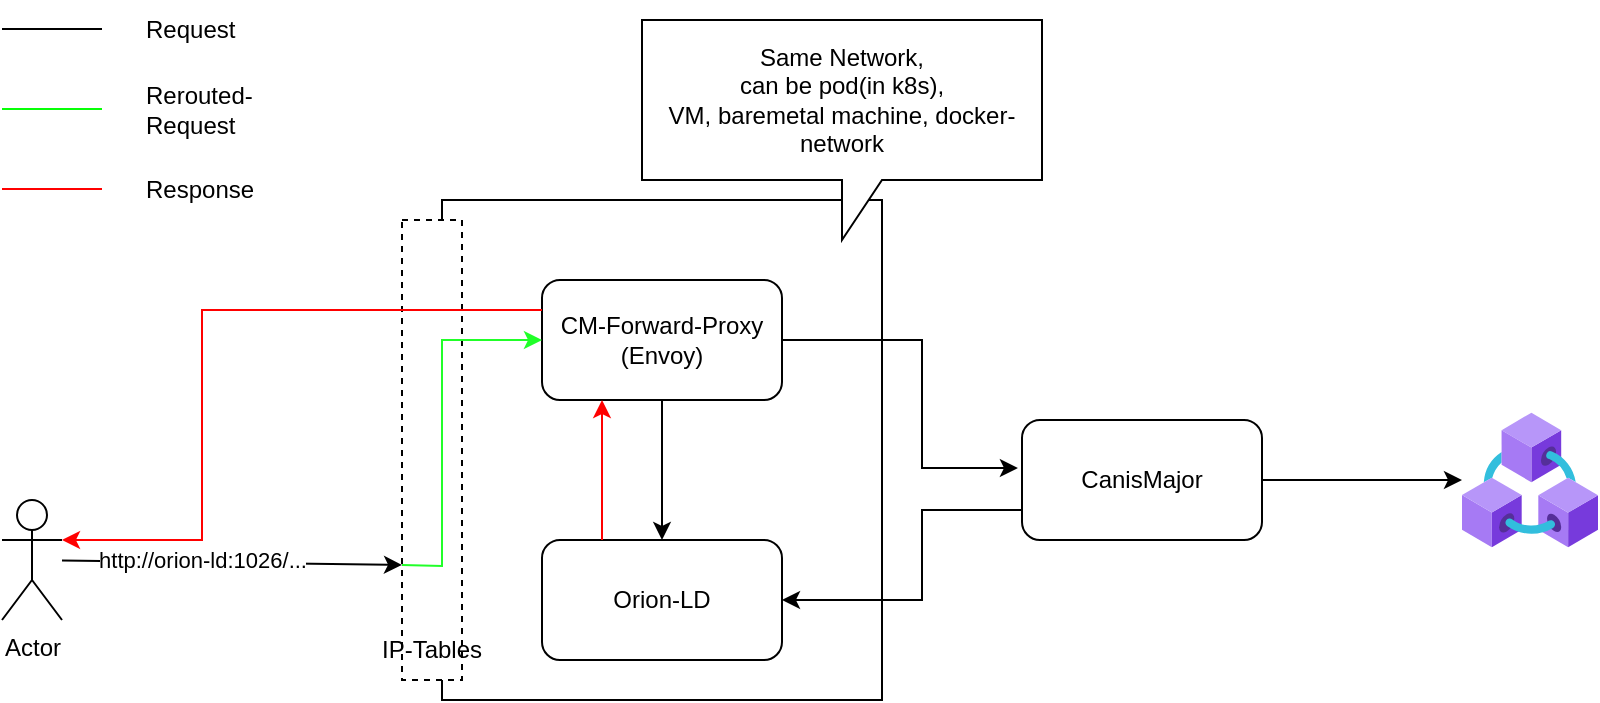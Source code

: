 <mxfile version="17.3.0" type="device"><diagram id="y-VegHhWoJuonWKb9j-L" name="Page-1"><mxGraphModel dx="2512" dy="873" grid="1" gridSize="10" guides="1" tooltips="1" connect="1" arrows="1" fold="1" page="1" pageScale="1" pageWidth="850" pageHeight="1100" math="0" shadow="0"><root><mxCell id="0"/><mxCell id="1" parent="0"/><mxCell id="d6tfuAkb-378Wq72PjGM-10" value="" style="rounded=0;whiteSpace=wrap;html=1;" vertex="1" parent="1"><mxGeometry x="150" y="160" width="220" height="250" as="geometry"/></mxCell><mxCell id="d6tfuAkb-378Wq72PjGM-6" value="" style="group" vertex="1" connectable="0" parent="1"><mxGeometry x="200" y="180" width="138" height="80" as="geometry"/></mxCell><mxCell id="d6tfuAkb-378Wq72PjGM-1" value="&lt;div&gt;CM-Forward-Proxy&lt;/div&gt;&lt;div&gt;(Envoy)&lt;br&gt;&lt;/div&gt;" style="rounded=1;whiteSpace=wrap;html=1;" vertex="1" parent="d6tfuAkb-378Wq72PjGM-6"><mxGeometry y="20" width="120" height="60" as="geometry"/></mxCell><mxCell id="d6tfuAkb-378Wq72PjGM-4" value="" style="shape=image;html=1;verticalAlign=top;verticalLabelPosition=bottom;labelBackgroundColor=#ffffff;imageAspect=0;aspect=fixed;image=https://cdn0.iconfinder.com/data/icons/social-media-2104/24/social_media_social_media_logo_docker-128.png" vertex="1" parent="d6tfuAkb-378Wq72PjGM-6"><mxGeometry x="100" width="38" height="38" as="geometry"/></mxCell><mxCell id="d6tfuAkb-378Wq72PjGM-7" value="" style="group" vertex="1" connectable="0" parent="1"><mxGeometry x="440" y="250" width="138" height="80" as="geometry"/></mxCell><mxCell id="d6tfuAkb-378Wq72PjGM-3" value="&lt;div&gt;CanisMajor&lt;/div&gt;" style="rounded=1;whiteSpace=wrap;html=1;" vertex="1" parent="d6tfuAkb-378Wq72PjGM-7"><mxGeometry y="20" width="120" height="60" as="geometry"/></mxCell><mxCell id="d6tfuAkb-378Wq72PjGM-5" value="" style="shape=image;html=1;verticalAlign=top;verticalLabelPosition=bottom;labelBackgroundColor=#ffffff;imageAspect=0;aspect=fixed;image=https://cdn0.iconfinder.com/data/icons/social-media-2104/24/social_media_social_media_logo_docker-128.png" vertex="1" parent="d6tfuAkb-378Wq72PjGM-7"><mxGeometry x="100" width="38" height="38" as="geometry"/></mxCell><mxCell id="d6tfuAkb-378Wq72PjGM-9" value="" style="group" vertex="1" connectable="0" parent="1"><mxGeometry x="200" y="310" width="138" height="80" as="geometry"/></mxCell><mxCell id="d6tfuAkb-378Wq72PjGM-2" value="&lt;div&gt;Orion-LD&lt;/div&gt;" style="rounded=1;whiteSpace=wrap;html=1;" vertex="1" parent="d6tfuAkb-378Wq72PjGM-9"><mxGeometry y="20" width="120" height="60" as="geometry"/></mxCell><mxCell id="d6tfuAkb-378Wq72PjGM-8" value="" style="shape=image;html=1;verticalAlign=top;verticalLabelPosition=bottom;labelBackgroundColor=#ffffff;imageAspect=0;aspect=fixed;image=https://cdn0.iconfinder.com/data/icons/social-media-2104/24/social_media_social_media_logo_docker-128.png" vertex="1" parent="d6tfuAkb-378Wq72PjGM-9"><mxGeometry x="100" width="38" height="38" as="geometry"/></mxCell><mxCell id="d6tfuAkb-378Wq72PjGM-11" value="&lt;div&gt;Same Network,&lt;/div&gt;&lt;div&gt;can be pod(in k8s),&lt;/div&gt;&lt;div&gt;VM, baremetal machine, docker-network&lt;br&gt;&lt;/div&gt;" style="shape=callout;whiteSpace=wrap;html=1;perimeter=calloutPerimeter;" vertex="1" parent="1"><mxGeometry x="250" y="70" width="200" height="110" as="geometry"/></mxCell><mxCell id="d6tfuAkb-378Wq72PjGM-12" value="" style="rounded=0;whiteSpace=wrap;html=1;dashed=1;" vertex="1" parent="1"><mxGeometry x="130" y="170" width="30" height="230" as="geometry"/></mxCell><mxCell id="d6tfuAkb-378Wq72PjGM-13" value="Actor" style="shape=umlActor;verticalLabelPosition=bottom;verticalAlign=top;html=1;outlineConnect=0;" vertex="1" parent="1"><mxGeometry x="-70" y="310" width="30" height="60" as="geometry"/></mxCell><mxCell id="d6tfuAkb-378Wq72PjGM-14" value="" style="endArrow=classic;html=1;rounded=0;entryX=0;entryY=0.75;entryDx=0;entryDy=0;" edge="1" parent="1" source="d6tfuAkb-378Wq72PjGM-13" target="d6tfuAkb-378Wq72PjGM-12"><mxGeometry width="50" height="50" relative="1" as="geometry"><mxPoint x="-50" y="320" as="sourcePoint"/><mxPoint x="-130" y="220" as="targetPoint"/></mxGeometry></mxCell><mxCell id="d6tfuAkb-378Wq72PjGM-15" value="http://orion-ld:1026/..." style="edgeLabel;html=1;align=center;verticalAlign=middle;resizable=0;points=[];" vertex="1" connectable="0" parent="d6tfuAkb-378Wq72PjGM-14"><mxGeometry x="-0.283" y="3" relative="1" as="geometry"><mxPoint x="9" y="2" as="offset"/></mxGeometry></mxCell><mxCell id="d6tfuAkb-378Wq72PjGM-16" value="" style="endArrow=classic;html=1;rounded=0;exitX=0;exitY=0.75;exitDx=0;exitDy=0;entryX=0;entryY=0.5;entryDx=0;entryDy=0;strokeColor=#21FF29;" edge="1" parent="1" source="d6tfuAkb-378Wq72PjGM-12" target="d6tfuAkb-378Wq72PjGM-1"><mxGeometry width="50" height="50" relative="1" as="geometry"><mxPoint x="-60" y="200" as="sourcePoint"/><mxPoint x="-10" y="150" as="targetPoint"/><Array as="points"><mxPoint x="150" y="343"/><mxPoint x="150" y="230"/></Array></mxGeometry></mxCell><mxCell id="d6tfuAkb-378Wq72PjGM-17" value="" style="endArrow=classic;html=1;rounded=0;strokeColor=#000000;exitX=1;exitY=0.5;exitDx=0;exitDy=0;entryX=-0.017;entryY=0.4;entryDx=0;entryDy=0;entryPerimeter=0;" edge="1" parent="1" source="d6tfuAkb-378Wq72PjGM-1" target="d6tfuAkb-378Wq72PjGM-3"><mxGeometry width="50" height="50" relative="1" as="geometry"><mxPoint x="440" y="490" as="sourcePoint"/><mxPoint x="490" y="440" as="targetPoint"/><Array as="points"><mxPoint x="390" y="230"/><mxPoint x="390" y="294"/></Array></mxGeometry></mxCell><mxCell id="d6tfuAkb-378Wq72PjGM-18" value="" style="endArrow=classic;html=1;rounded=0;strokeColor=#000000;exitX=0.5;exitY=1;exitDx=0;exitDy=0;entryX=0.5;entryY=0;entryDx=0;entryDy=0;" edge="1" parent="1" source="d6tfuAkb-378Wq72PjGM-1" target="d6tfuAkb-378Wq72PjGM-2"><mxGeometry width="50" height="50" relative="1" as="geometry"><mxPoint x="450" y="460" as="sourcePoint"/><mxPoint x="500" y="410" as="targetPoint"/></mxGeometry></mxCell><mxCell id="d6tfuAkb-378Wq72PjGM-19" value="" style="endArrow=classic;html=1;rounded=0;strokeColor=#000000;exitX=0;exitY=0.75;exitDx=0;exitDy=0;entryX=1;entryY=0.5;entryDx=0;entryDy=0;" edge="1" parent="1" source="d6tfuAkb-378Wq72PjGM-3" target="d6tfuAkb-378Wq72PjGM-2"><mxGeometry width="50" height="50" relative="1" as="geometry"><mxPoint x="440" y="430" as="sourcePoint"/><mxPoint x="490" y="380" as="targetPoint"/><Array as="points"><mxPoint x="390" y="315"/><mxPoint x="390" y="360"/></Array></mxGeometry></mxCell><mxCell id="d6tfuAkb-378Wq72PjGM-20" value="" style="aspect=fixed;html=1;points=[];align=center;image;fontSize=12;image=img/lib/azure2/blockchain/Azure_Blockchain_Service.svg;" vertex="1" parent="1"><mxGeometry x="660" y="266" width="68" height="68" as="geometry"/></mxCell><mxCell id="d6tfuAkb-378Wq72PjGM-21" value="" style="endArrow=classic;html=1;rounded=0;strokeColor=#000000;exitX=1;exitY=0.5;exitDx=0;exitDy=0;" edge="1" parent="1" source="d6tfuAkb-378Wq72PjGM-3" target="d6tfuAkb-378Wq72PjGM-20"><mxGeometry width="50" height="50" relative="1" as="geometry"><mxPoint x="550" y="440" as="sourcePoint"/><mxPoint x="600" y="390" as="targetPoint"/></mxGeometry></mxCell><mxCell id="d6tfuAkb-378Wq72PjGM-25" value="" style="endArrow=classic;html=1;rounded=0;strokeColor=#FF0000;exitX=0.25;exitY=0;exitDx=0;exitDy=0;entryX=0.25;entryY=1;entryDx=0;entryDy=0;" edge="1" parent="1" source="d6tfuAkb-378Wq72PjGM-2" target="d6tfuAkb-378Wq72PjGM-1"><mxGeometry width="50" height="50" relative="1" as="geometry"><mxPoint x="50" y="570" as="sourcePoint"/><mxPoint x="100" y="520" as="targetPoint"/></mxGeometry></mxCell><mxCell id="d6tfuAkb-378Wq72PjGM-26" value="" style="endArrow=classic;html=1;rounded=0;strokeColor=#FF0000;exitX=0;exitY=0.25;exitDx=0;exitDy=0;entryX=1;entryY=0.333;entryDx=0;entryDy=0;entryPerimeter=0;" edge="1" parent="1" source="d6tfuAkb-378Wq72PjGM-1" target="d6tfuAkb-378Wq72PjGM-13"><mxGeometry width="50" height="50" relative="1" as="geometry"><mxPoint x="240" y="340" as="sourcePoint"/><mxPoint x="240" y="270" as="targetPoint"/><Array as="points"><mxPoint x="30" y="215"/><mxPoint x="30" y="330"/></Array></mxGeometry></mxCell><mxCell id="d6tfuAkb-378Wq72PjGM-27" value="" style="endArrow=none;html=1;rounded=0;strokeColor=#000000;" edge="1" parent="1"><mxGeometry width="50" height="50" relative="1" as="geometry"><mxPoint x="-70" y="74.5" as="sourcePoint"/><mxPoint x="-20" y="74.5" as="targetPoint"/></mxGeometry></mxCell><mxCell id="d6tfuAkb-378Wq72PjGM-28" value="" style="endArrow=none;html=1;rounded=0;strokeColor=#08FF08;" edge="1" parent="1"><mxGeometry width="50" height="50" relative="1" as="geometry"><mxPoint x="-70" y="114.5" as="sourcePoint"/><mxPoint x="-20" y="114.5" as="targetPoint"/></mxGeometry></mxCell><mxCell id="d6tfuAkb-378Wq72PjGM-29" value="" style="endArrow=none;html=1;rounded=0;strokeColor=#FF0000;" edge="1" parent="1"><mxGeometry width="50" height="50" relative="1" as="geometry"><mxPoint x="-70" y="154.5" as="sourcePoint"/><mxPoint x="-20" y="154.5" as="targetPoint"/><Array as="points"><mxPoint x="-40" y="154.5"/></Array></mxGeometry></mxCell><mxCell id="d6tfuAkb-378Wq72PjGM-30" value="&lt;div align=&quot;left&quot;&gt;Request&lt;/div&gt;" style="text;html=1;strokeColor=none;fillColor=none;align=left;verticalAlign=middle;whiteSpace=wrap;rounded=0;" vertex="1" parent="1"><mxGeometry y="60" width="60" height="30" as="geometry"/></mxCell><mxCell id="d6tfuAkb-378Wq72PjGM-32" value="&lt;div align=&quot;left&quot;&gt;Rerouted-Request&lt;/div&gt;" style="text;html=1;strokeColor=none;fillColor=none;align=left;verticalAlign=middle;whiteSpace=wrap;rounded=0;" vertex="1" parent="1"><mxGeometry y="100" width="100" height="30" as="geometry"/></mxCell><mxCell id="d6tfuAkb-378Wq72PjGM-33" value="&lt;div align=&quot;left&quot;&gt;Response&lt;/div&gt;" style="text;html=1;strokeColor=none;fillColor=none;align=left;verticalAlign=middle;whiteSpace=wrap;rounded=0;" vertex="1" parent="1"><mxGeometry y="140" width="60" height="30" as="geometry"/></mxCell><mxCell id="d6tfuAkb-378Wq72PjGM-34" value="IP-Tables" style="text;html=1;strokeColor=none;fillColor=none;align=center;verticalAlign=middle;whiteSpace=wrap;rounded=0;" vertex="1" parent="1"><mxGeometry x="115" y="370" width="60" height="30" as="geometry"/></mxCell></root></mxGraphModel></diagram></mxfile>